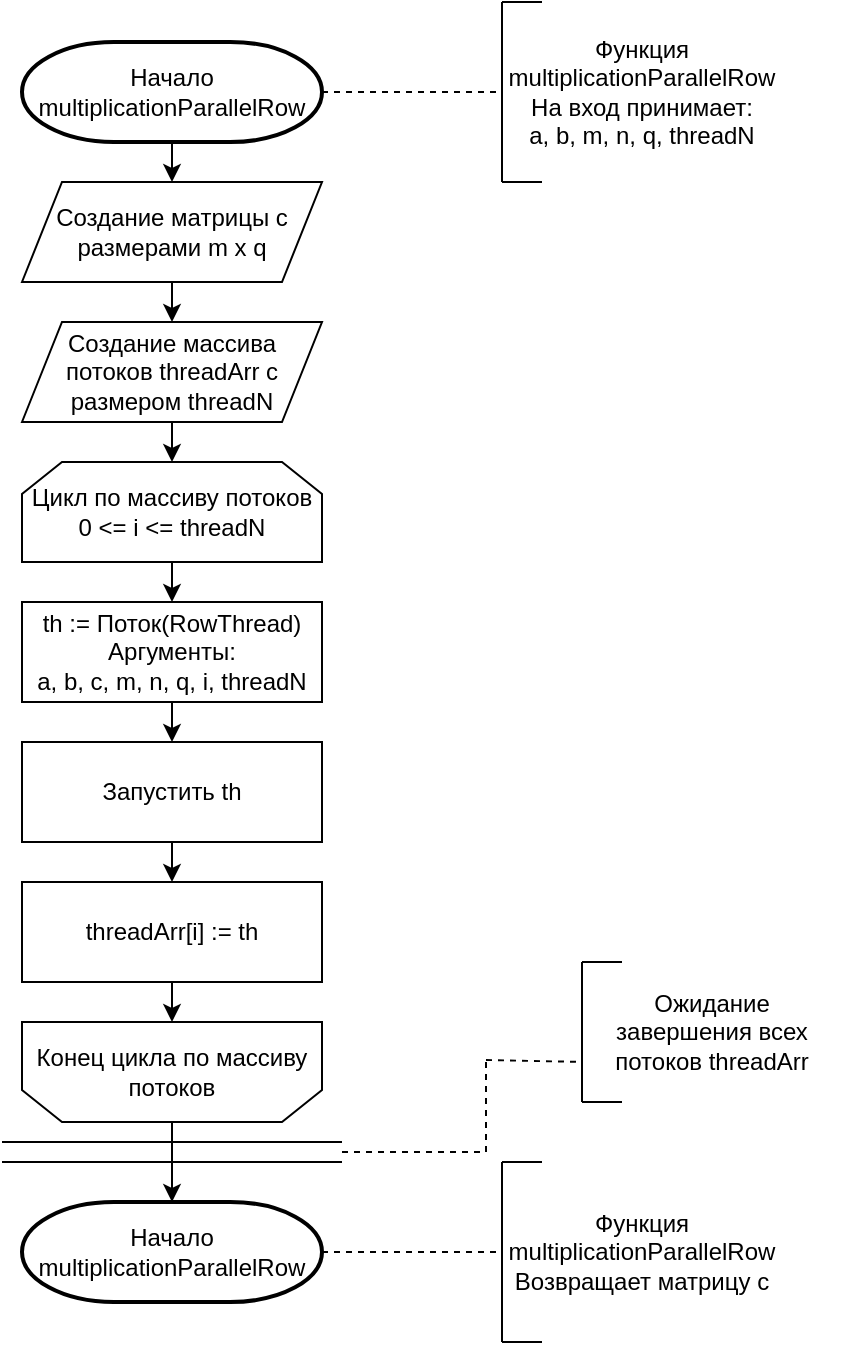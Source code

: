 <mxfile version="13.10.0" type="device"><diagram id="bh_39w6_z0rFIUdo9ZEe" name="Page-1"><mxGraphModel dx="1038" dy="11786" grid="1" gridSize="10" guides="1" tooltips="1" connect="1" arrows="1" fold="1" page="1" pageScale="1" pageWidth="1827" pageHeight="11169" background="#ffffff" math="0" shadow="0"><root><mxCell id="0"/><mxCell id="1" parent="0"/><mxCell id="mzTDEa_XzC-Mk_3e8MP_-44" value="Начало multiplicationParallelRow" style="strokeWidth=2;html=1;shape=mxgraph.flowchart.terminator;whiteSpace=wrap;" parent="1" vertex="1"><mxGeometry x="640" y="-1990" width="150" height="50" as="geometry"/></mxCell><mxCell id="mzTDEa_XzC-Mk_3e8MP_-45" value="" style="endArrow=none;dashed=1;html=1;exitX=1;exitY=0.5;exitDx=0;exitDy=0;exitPerimeter=0;" parent="1" edge="1"><mxGeometry width="50" height="50" relative="1" as="geometry"><mxPoint x="790" y="-1965" as="sourcePoint"/><mxPoint x="880" y="-1965" as="targetPoint"/></mxGeometry></mxCell><mxCell id="mzTDEa_XzC-Mk_3e8MP_-46" value="" style="endArrow=none;html=1;" parent="1" edge="1"><mxGeometry width="50" height="50" relative="1" as="geometry"><mxPoint x="880" y="-1920" as="sourcePoint"/><mxPoint x="880" y="-2010" as="targetPoint"/></mxGeometry></mxCell><mxCell id="mzTDEa_XzC-Mk_3e8MP_-47" value="" style="endArrow=none;html=1;" parent="1" edge="1"><mxGeometry width="50" height="50" relative="1" as="geometry"><mxPoint x="880" y="-2010" as="sourcePoint"/><mxPoint x="900" y="-2010" as="targetPoint"/></mxGeometry></mxCell><mxCell id="mzTDEa_XzC-Mk_3e8MP_-48" value="" style="endArrow=none;html=1;" parent="1" edge="1"><mxGeometry width="50" height="50" relative="1" as="geometry"><mxPoint x="880" y="-1920" as="sourcePoint"/><mxPoint x="900" y="-1920" as="targetPoint"/></mxGeometry></mxCell><mxCell id="mzTDEa_XzC-Mk_3e8MP_-49" value="Функция multiplicationParallelRow&lt;br&gt;На вход принимает:&lt;br&gt;a, b, m, n, q, threadN" style="text;html=1;strokeColor=none;fillColor=none;align=center;verticalAlign=middle;whiteSpace=wrap;rounded=0;" parent="1" vertex="1"><mxGeometry x="880" y="-2010" width="140" height="90" as="geometry"/></mxCell><mxCell id="mzTDEa_XzC-Mk_3e8MP_-50" value="Создание матрицы с размерами m x q" style="shape=parallelogram;perimeter=parallelogramPerimeter;whiteSpace=wrap;html=1;fixedSize=1;fillColor=#ffffff;" parent="1" vertex="1"><mxGeometry x="640" y="-1920" width="150" height="50" as="geometry"/></mxCell><mxCell id="mzTDEa_XzC-Mk_3e8MP_-51" value="Создание массива потоков threadArr с размером threadN" style="shape=parallelogram;perimeter=parallelogramPerimeter;whiteSpace=wrap;html=1;fixedSize=1;fillColor=#ffffff;" parent="1" vertex="1"><mxGeometry x="640" y="-1850" width="150" height="50" as="geometry"/></mxCell><mxCell id="mzTDEa_XzC-Mk_3e8MP_-52" value="Цикл по массиву потоков&lt;br&gt;0 &amp;lt;= i &amp;lt;= threadN" style="shape=loopLimit;whiteSpace=wrap;html=1;fillColor=#ffffff;" parent="1" vertex="1"><mxGeometry x="640" y="-1780" width="150" height="50" as="geometry"/></mxCell><mxCell id="mzTDEa_XzC-Mk_3e8MP_-53" value="th := Поток(RowThread)&lt;br&gt;Аргументы:&lt;br&gt;a, b, c, m, n, q, i, threadN" style="rounded=0;whiteSpace=wrap;html=1;fillColor=#ffffff;" parent="1" vertex="1"><mxGeometry x="640" y="-1710" width="150" height="50" as="geometry"/></mxCell><mxCell id="mzTDEa_XzC-Mk_3e8MP_-54" value="Запустить th" style="rounded=0;whiteSpace=wrap;html=1;fillColor=#ffffff;" parent="1" vertex="1"><mxGeometry x="640" y="-1640" width="150" height="50" as="geometry"/></mxCell><mxCell id="mzTDEa_XzC-Mk_3e8MP_-55" value="" style="endArrow=classic;html=1;exitX=0.5;exitY=1;exitDx=0;exitDy=0;exitPerimeter=0;entryX=0.5;entryY=0;entryDx=0;entryDy=0;" parent="1" source="mzTDEa_XzC-Mk_3e8MP_-44" target="mzTDEa_XzC-Mk_3e8MP_-50" edge="1"><mxGeometry width="50" height="50" relative="1" as="geometry"><mxPoint x="910" y="-1650" as="sourcePoint"/><mxPoint x="960" y="-1700" as="targetPoint"/></mxGeometry></mxCell><mxCell id="mzTDEa_XzC-Mk_3e8MP_-56" value="" style="endArrow=classic;html=1;exitX=0.5;exitY=1;exitDx=0;exitDy=0;entryX=0.5;entryY=0;entryDx=0;entryDy=0;" parent="1" source="mzTDEa_XzC-Mk_3e8MP_-50" target="mzTDEa_XzC-Mk_3e8MP_-51" edge="1"><mxGeometry width="50" height="50" relative="1" as="geometry"><mxPoint x="990" y="-1700" as="sourcePoint"/><mxPoint x="1040" y="-1750" as="targetPoint"/></mxGeometry></mxCell><mxCell id="mzTDEa_XzC-Mk_3e8MP_-57" value="" style="endArrow=classic;html=1;exitX=0.5;exitY=1;exitDx=0;exitDy=0;entryX=0.5;entryY=0;entryDx=0;entryDy=0;" parent="1" source="mzTDEa_XzC-Mk_3e8MP_-51" target="mzTDEa_XzC-Mk_3e8MP_-52" edge="1"><mxGeometry width="50" height="50" relative="1" as="geometry"><mxPoint x="950" y="-1630" as="sourcePoint"/><mxPoint x="740" y="-1790" as="targetPoint"/></mxGeometry></mxCell><mxCell id="mzTDEa_XzC-Mk_3e8MP_-58" value="" style="endArrow=classic;html=1;exitX=0.5;exitY=1;exitDx=0;exitDy=0;entryX=0.5;entryY=0;entryDx=0;entryDy=0;" parent="1" source="mzTDEa_XzC-Mk_3e8MP_-52" target="mzTDEa_XzC-Mk_3e8MP_-53" edge="1"><mxGeometry width="50" height="50" relative="1" as="geometry"><mxPoint x="1010" y="-1650" as="sourcePoint"/><mxPoint x="1060" y="-1700" as="targetPoint"/></mxGeometry></mxCell><mxCell id="mzTDEa_XzC-Mk_3e8MP_-59" value="" style="endArrow=classic;html=1;exitX=0.5;exitY=1;exitDx=0;exitDy=0;entryX=0.5;entryY=0;entryDx=0;entryDy=0;" parent="1" source="mzTDEa_XzC-Mk_3e8MP_-53" target="mzTDEa_XzC-Mk_3e8MP_-54" edge="1"><mxGeometry width="50" height="50" relative="1" as="geometry"><mxPoint x="880" y="-1550" as="sourcePoint"/><mxPoint x="930" y="-1600" as="targetPoint"/></mxGeometry></mxCell><mxCell id="mzTDEa_XzC-Mk_3e8MP_-60" value="threadArr[i] := th" style="rounded=0;whiteSpace=wrap;html=1;fillColor=#ffffff;" parent="1" vertex="1"><mxGeometry x="640" y="-1570" width="150" height="50" as="geometry"/></mxCell><mxCell id="mzTDEa_XzC-Mk_3e8MP_-62" value="" style="shape=loopLimit;whiteSpace=wrap;html=1;fillColor=#ffffff;rotation=-180;" parent="1" vertex="1"><mxGeometry x="640" y="-1500" width="150" height="50" as="geometry"/></mxCell><mxCell id="mzTDEa_XzC-Mk_3e8MP_-63" value="Конец цикла по массиву потоков" style="text;html=1;strokeColor=none;fillColor=none;align=center;verticalAlign=middle;whiteSpace=wrap;rounded=0;" parent="1" vertex="1"><mxGeometry x="640" y="-1500" width="150" height="50" as="geometry"/></mxCell><mxCell id="mzTDEa_XzC-Mk_3e8MP_-64" value="Начало multiplicationParallelRow" style="strokeWidth=2;html=1;shape=mxgraph.flowchart.terminator;whiteSpace=wrap;" parent="1" vertex="1"><mxGeometry x="640" y="-1410" width="150" height="50" as="geometry"/></mxCell><mxCell id="mzTDEa_XzC-Mk_3e8MP_-65" value="" style="endArrow=classic;html=1;exitX=0.5;exitY=1;exitDx=0;exitDy=0;entryX=0.5;entryY=0;entryDx=0;entryDy=0;" parent="1" source="mzTDEa_XzC-Mk_3e8MP_-54" target="mzTDEa_XzC-Mk_3e8MP_-60" edge="1"><mxGeometry width="50" height="50" relative="1" as="geometry"><mxPoint x="870" y="-1350" as="sourcePoint"/><mxPoint x="920" y="-1400" as="targetPoint"/></mxGeometry></mxCell><mxCell id="mzTDEa_XzC-Mk_3e8MP_-66" value="" style="endArrow=classic;html=1;exitX=0.5;exitY=1;exitDx=0;exitDy=0;entryX=0.5;entryY=0;entryDx=0;entryDy=0;" parent="1" source="mzTDEa_XzC-Mk_3e8MP_-60" target="mzTDEa_XzC-Mk_3e8MP_-63" edge="1"><mxGeometry width="50" height="50" relative="1" as="geometry"><mxPoint x="900" y="-1280" as="sourcePoint"/><mxPoint x="950" y="-1330" as="targetPoint"/></mxGeometry></mxCell><mxCell id="mzTDEa_XzC-Mk_3e8MP_-67" value="" style="endArrow=classic;html=1;exitX=0.5;exitY=1;exitDx=0;exitDy=0;entryX=0.5;entryY=0;entryDx=0;entryDy=0;entryPerimeter=0;" parent="1" source="mzTDEa_XzC-Mk_3e8MP_-63" target="mzTDEa_XzC-Mk_3e8MP_-64" edge="1"><mxGeometry width="50" height="50" relative="1" as="geometry"><mxPoint x="850" y="-1230" as="sourcePoint"/><mxPoint x="900" y="-1280" as="targetPoint"/></mxGeometry></mxCell><mxCell id="mzTDEa_XzC-Mk_3e8MP_-68" value="" style="endArrow=none;html=1;" parent="1" edge="1"><mxGeometry width="50" height="50" relative="1" as="geometry"><mxPoint x="630" y="-1440" as="sourcePoint"/><mxPoint x="800" y="-1440" as="targetPoint"/></mxGeometry></mxCell><mxCell id="mzTDEa_XzC-Mk_3e8MP_-69" value="" style="endArrow=none;html=1;" parent="1" edge="1"><mxGeometry width="50" height="50" relative="1" as="geometry"><mxPoint x="630" y="-1430" as="sourcePoint"/><mxPoint x="800" y="-1430" as="targetPoint"/></mxGeometry></mxCell><mxCell id="mzTDEa_XzC-Mk_3e8MP_-70" value="" style="endArrow=none;dashed=1;html=1;exitX=1;exitY=0.5;exitDx=0;exitDy=0;exitPerimeter=0;" parent="1" edge="1"><mxGeometry width="50" height="50" relative="1" as="geometry"><mxPoint x="800" y="-1435" as="sourcePoint"/><mxPoint x="870" y="-1435" as="targetPoint"/></mxGeometry></mxCell><mxCell id="mzTDEa_XzC-Mk_3e8MP_-71" value="" style="endArrow=none;dashed=1;html=1;" parent="1" edge="1"><mxGeometry width="50" height="50" relative="1" as="geometry"><mxPoint x="872" y="-1480" as="sourcePoint"/><mxPoint x="872" y="-1434" as="targetPoint"/></mxGeometry></mxCell><mxCell id="mzTDEa_XzC-Mk_3e8MP_-73" value="" style="endArrow=none;dashed=1;html=1;" parent="1" edge="1"><mxGeometry width="50" height="50" relative="1" as="geometry"><mxPoint x="872" y="-1481" as="sourcePoint"/><mxPoint x="920" y="-1480" as="targetPoint"/></mxGeometry></mxCell><mxCell id="mzTDEa_XzC-Mk_3e8MP_-74" value="" style="endArrow=none;html=1;" parent="1" edge="1"><mxGeometry width="50" height="50" relative="1" as="geometry"><mxPoint x="920" y="-1460" as="sourcePoint"/><mxPoint x="920" y="-1530" as="targetPoint"/></mxGeometry></mxCell><mxCell id="mzTDEa_XzC-Mk_3e8MP_-75" value="" style="endArrow=none;html=1;" parent="1" edge="1"><mxGeometry width="50" height="50" relative="1" as="geometry"><mxPoint x="920" y="-1530" as="sourcePoint"/><mxPoint x="940" y="-1530" as="targetPoint"/></mxGeometry></mxCell><mxCell id="mzTDEa_XzC-Mk_3e8MP_-76" value="" style="endArrow=none;html=1;" parent="1" edge="1"><mxGeometry width="50" height="50" relative="1" as="geometry"><mxPoint x="920" y="-1460" as="sourcePoint"/><mxPoint x="940" y="-1460" as="targetPoint"/></mxGeometry></mxCell><mxCell id="mzTDEa_XzC-Mk_3e8MP_-77" value="Ожидание завершения всех потоков threadArr" style="text;html=1;strokeColor=none;fillColor=none;align=center;verticalAlign=middle;whiteSpace=wrap;rounded=0;" parent="1" vertex="1"><mxGeometry x="920" y="-1530" width="130" height="70" as="geometry"/></mxCell><mxCell id="mzTDEa_XzC-Mk_3e8MP_-78" value="" style="endArrow=none;dashed=1;html=1;exitX=1;exitY=0.5;exitDx=0;exitDy=0;exitPerimeter=0;" parent="1" source="mzTDEa_XzC-Mk_3e8MP_-64" edge="1"><mxGeometry width="50" height="50" relative="1" as="geometry"><mxPoint x="870" y="-1320" as="sourcePoint"/><mxPoint x="880" y="-1385" as="targetPoint"/></mxGeometry></mxCell><mxCell id="mzTDEa_XzC-Mk_3e8MP_-79" value="" style="endArrow=none;html=1;" parent="1" edge="1"><mxGeometry width="50" height="50" relative="1" as="geometry"><mxPoint x="880" y="-1350" as="sourcePoint"/><mxPoint x="880" y="-1410" as="targetPoint"/></mxGeometry></mxCell><mxCell id="mzTDEa_XzC-Mk_3e8MP_-80" value="" style="endArrow=none;dashed=1;html=1;exitX=1;exitY=0.5;exitDx=0;exitDy=0;exitPerimeter=0;" parent="1" edge="1"><mxGeometry width="50" height="50" relative="1" as="geometry"><mxPoint x="790" y="-1385" as="sourcePoint"/><mxPoint x="880" y="-1385" as="targetPoint"/></mxGeometry></mxCell><mxCell id="mzTDEa_XzC-Mk_3e8MP_-81" value="" style="endArrow=none;html=1;" parent="1" edge="1"><mxGeometry width="50" height="50" relative="1" as="geometry"><mxPoint x="880" y="-1340" as="sourcePoint"/><mxPoint x="880" y="-1430" as="targetPoint"/></mxGeometry></mxCell><mxCell id="mzTDEa_XzC-Mk_3e8MP_-82" value="" style="endArrow=none;html=1;" parent="1" edge="1"><mxGeometry width="50" height="50" relative="1" as="geometry"><mxPoint x="880" y="-1430" as="sourcePoint"/><mxPoint x="900" y="-1430" as="targetPoint"/></mxGeometry></mxCell><mxCell id="mzTDEa_XzC-Mk_3e8MP_-83" value="" style="endArrow=none;html=1;" parent="1" edge="1"><mxGeometry width="50" height="50" relative="1" as="geometry"><mxPoint x="880" y="-1340" as="sourcePoint"/><mxPoint x="900" y="-1340" as="targetPoint"/></mxGeometry></mxCell><mxCell id="mzTDEa_XzC-Mk_3e8MP_-84" value="Функция multiplicationParallelRow&lt;br&gt;Возвращает матрицу c" style="text;html=1;strokeColor=none;fillColor=none;align=center;verticalAlign=middle;whiteSpace=wrap;rounded=0;" parent="1" vertex="1"><mxGeometry x="880" y="-1430" width="140" height="90" as="geometry"/></mxCell></root></mxGraphModel></diagram></mxfile>